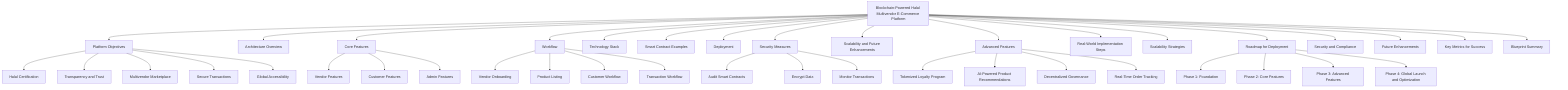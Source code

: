 graph TD
    A[Blockchain-Powered Halal Multivendor E-Commerce Platform]

    A --> A1[Platform Objectives]
    A --> A2[Architecture Overview]
    A --> A3[Core Features]
    A --> A4[Workflow]
    A --> A5[Technology Stack]
    A --> A6[Smart Contract Examples]
    A --> A7[Deployment]
    A --> A8[Security Measures]
    A --> A9[Scalability and Future Enhancements]
    A --> A10[Advanced Features]
    A --> A11[Real-World Implementation Steps]
    A --> A12[Scalability Strategies]
    A --> A13[Roadmap for Deployment]
    A --> A14[Security and Compliance]
    A --> A15[Future Enhancements]
    A --> A16[Key Metrics for Success]
    A --> A17[Blueprint Summary]

    %% Detailed breakdown
    A1 --> A1_1[Halal Certification]
    A1 --> A1_2[Transparency and Trust]
    A1 --> A1_3[Multivendor Marketplace]
    A1 --> A1_4[Secure Transactions]
    A1 --> A1_5[Global Accessibility]

    A3 --> A3_1[Vendor Features]
    A3 --> A3_2[Customer Features]
    A3 --> A3_3[Admin Features]

    A4 --> A4_1[Vendor Onboarding]
    A4 --> A4_2[Product Listing]
    A4 --> A4_3[Customer Workflow]
    A4 --> A4_4[Transaction Workflow]

    A8 --> A8_1[Audit Smart Contracts]
    A8 --> A8_2[Encrypt Data]
    A8 --> A8_3[Monitor Transactions]

    A10 --> A10_1[Tokenized Loyalty Program]
    A10 --> A10_2[AI-Powered Product Recommendations]
    A10 --> A10_3[Decentralized Governance]
    A10 --> A10_4[Real-Time Order Tracking]

    A13 --> A13_1[Phase 1: Foundation]
    A13 --> A13_2[Phase 2: Core Features]
    A13 --> A13_3[Phase 3: Advanced Features]
    A13 --> A13_4[Phase 4: Global Launch and Optimization]